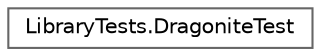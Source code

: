 digraph "Graphical Class Hierarchy"
{
 // INTERACTIVE_SVG=YES
 // LATEX_PDF_SIZE
  bgcolor="transparent";
  edge [fontname=Helvetica,fontsize=10,labelfontname=Helvetica,labelfontsize=10];
  node [fontname=Helvetica,fontsize=10,shape=box,height=0.2,width=0.4];
  rankdir="LR";
  Node0 [id="Node000000",label="LibraryTests.DragoniteTest",height=0.2,width=0.4,color="grey40", fillcolor="white", style="filled",URL="$classLibraryTests_1_1DragoniteTest.html",tooltip="Test de la clase Dragonite"];
}
